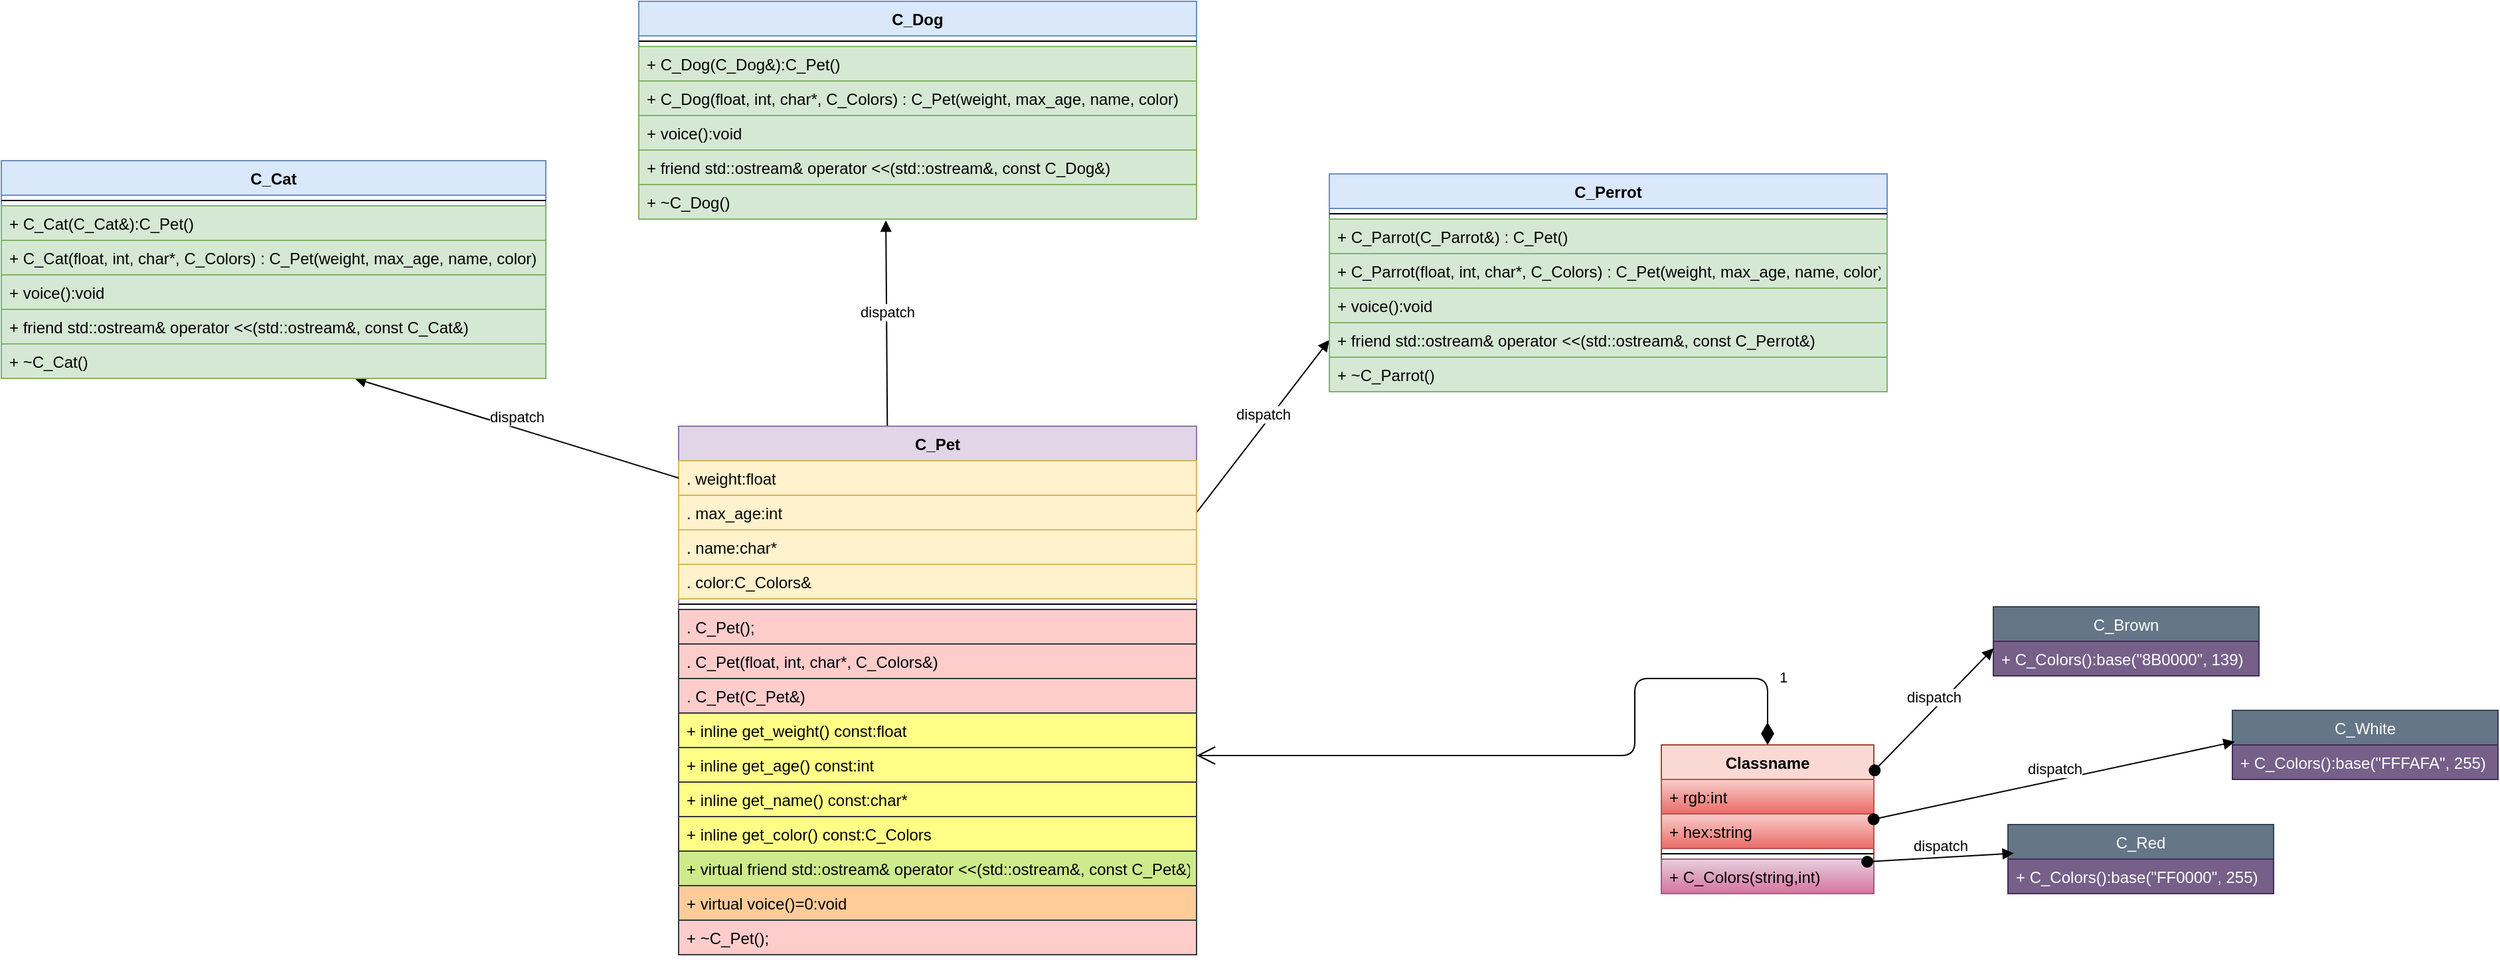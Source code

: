 <mxfile version="15.1.4" type="github">
  <diagram id="ec2Shrp_RczCJfLs7AU1" name="Page-1">
    <mxGraphModel dx="2557" dy="2081" grid="1" gridSize="10" guides="1" tooltips="1" connect="1" arrows="1" fold="1" page="1" pageScale="1" pageWidth="827" pageHeight="1169" math="0" shadow="0">
      <root>
        <mxCell id="0" />
        <mxCell id="1" parent="0" />
        <mxCell id="JkUqzGa2RxG75Cm_fqTU-22" value="dispatch" style="html=1;verticalAlign=bottom;endArrow=block;exitX=0.403;exitY=0.005;exitDx=0;exitDy=0;exitPerimeter=0;entryX=0.443;entryY=1.038;entryDx=0;entryDy=0;entryPerimeter=0;" parent="1" source="JkUqzGa2RxG75Cm_fqTU-24" target="JkUqzGa2RxG75Cm_fqTU-36" edge="1">
          <mxGeometry width="80" relative="1" as="geometry">
            <mxPoint x="317.96" y="250" as="sourcePoint" />
            <mxPoint x="390" y="99" as="targetPoint" />
          </mxGeometry>
        </mxCell>
        <mxCell id="JkUqzGa2RxG75Cm_fqTU-23" value="dispatch" style="html=1;verticalAlign=bottom;endArrow=block;exitX=1;exitY=0.5;exitDx=0;exitDy=0;entryX=0;entryY=0.5;entryDx=0;entryDy=0;" parent="1" source="JkUqzGa2RxG75Cm_fqTU-55" target="JkUqzGa2RxG75Cm_fqTU-44" edge="1">
          <mxGeometry width="80" relative="1" as="geometry">
            <mxPoint x="400.98" y="306.992" as="sourcePoint" />
            <mxPoint x="690" y="200" as="targetPoint" />
          </mxGeometry>
        </mxCell>
        <mxCell id="JkUqzGa2RxG75Cm_fqTU-24" value="C_Pet" style="swimlane;fontStyle=1;align=center;verticalAlign=top;childLayout=stackLayout;horizontal=1;startSize=26;horizontalStack=0;resizeParent=1;resizeParentMax=0;resizeLast=0;collapsible=1;marginBottom=0;fillColor=#e1d5e7;strokeColor=#9673a6;" parent="1" vertex="1">
          <mxGeometry x="240" y="250" width="390" height="398" as="geometry" />
        </mxCell>
        <mxCell id="JkUqzGa2RxG75Cm_fqTU-25" value=". weight:float" style="text;strokeColor=#d6b656;fillColor=#fff2cc;align=left;verticalAlign=top;spacingLeft=4;spacingRight=4;overflow=hidden;rotatable=0;points=[[0,0.5],[1,0.5]];portConstraint=eastwest;" parent="JkUqzGa2RxG75Cm_fqTU-24" vertex="1">
          <mxGeometry y="26" width="390" height="26" as="geometry" />
        </mxCell>
        <mxCell id="JkUqzGa2RxG75Cm_fqTU-55" value=". max_age:int" style="text;strokeColor=#d6b656;fillColor=#fff2cc;align=left;verticalAlign=top;spacingLeft=4;spacingRight=4;overflow=hidden;rotatable=0;points=[[0,0.5],[1,0.5]];portConstraint=eastwest;" parent="JkUqzGa2RxG75Cm_fqTU-24" vertex="1">
          <mxGeometry y="52" width="390" height="26" as="geometry" />
        </mxCell>
        <mxCell id="JkUqzGa2RxG75Cm_fqTU-54" value=". name:char*" style="text;strokeColor=#d6b656;fillColor=#fff2cc;align=left;verticalAlign=top;spacingLeft=4;spacingRight=4;overflow=hidden;rotatable=0;points=[[0,0.5],[1,0.5]];portConstraint=eastwest;" parent="JkUqzGa2RxG75Cm_fqTU-24" vertex="1">
          <mxGeometry y="78" width="390" height="26" as="geometry" />
        </mxCell>
        <mxCell id="JkUqzGa2RxG75Cm_fqTU-56" value=". color:C_Colors&amp;" style="text;strokeColor=#d6b656;fillColor=#fff2cc;align=left;verticalAlign=top;spacingLeft=4;spacingRight=4;overflow=hidden;rotatable=0;points=[[0,0.5],[1,0.5]];portConstraint=eastwest;" parent="JkUqzGa2RxG75Cm_fqTU-24" vertex="1">
          <mxGeometry y="104" width="390" height="26" as="geometry" />
        </mxCell>
        <mxCell id="JkUqzGa2RxG75Cm_fqTU-26" value="" style="line;strokeWidth=1;fillColor=none;align=left;verticalAlign=middle;spacingTop=-1;spacingLeft=3;spacingRight=3;rotatable=0;labelPosition=right;points=[];portConstraint=eastwest;" parent="JkUqzGa2RxG75Cm_fqTU-24" vertex="1">
          <mxGeometry y="130" width="390" height="8" as="geometry" />
        </mxCell>
        <mxCell id="JkUqzGa2RxG75Cm_fqTU-27" value=". C_Pet();" style="text;strokeColor=#36393d;fillColor=#ffcccc;align=left;verticalAlign=top;spacingLeft=4;spacingRight=4;overflow=hidden;rotatable=0;points=[[0,0.5],[1,0.5]];portConstraint=eastwest;" parent="JkUqzGa2RxG75Cm_fqTU-24" vertex="1">
          <mxGeometry y="138" width="390" height="26" as="geometry" />
        </mxCell>
        <mxCell id="JkUqzGa2RxG75Cm_fqTU-59" value=". C_Pet(float, int, char*, C_Colors&amp;)" style="text;strokeColor=#36393d;fillColor=#ffcccc;align=left;verticalAlign=top;spacingLeft=4;spacingRight=4;overflow=hidden;rotatable=0;points=[[0,0.5],[1,0.5]];portConstraint=eastwest;" parent="JkUqzGa2RxG75Cm_fqTU-24" vertex="1">
          <mxGeometry y="164" width="390" height="26" as="geometry" />
        </mxCell>
        <mxCell id="JkUqzGa2RxG75Cm_fqTU-58" value=". C_Pet(C_Pet&amp;)" style="text;strokeColor=#36393d;fillColor=#ffcccc;align=left;verticalAlign=top;spacingLeft=4;spacingRight=4;overflow=hidden;rotatable=0;points=[[0,0.5],[1,0.5]];portConstraint=eastwest;" parent="JkUqzGa2RxG75Cm_fqTU-24" vertex="1">
          <mxGeometry y="190" width="390" height="26" as="geometry" />
        </mxCell>
        <mxCell id="JkUqzGa2RxG75Cm_fqTU-57" value="+ inline get_weight() const:float" style="text;strokeColor=#36393d;fillColor=#ffff88;align=left;verticalAlign=top;spacingLeft=4;spacingRight=4;overflow=hidden;rotatable=0;points=[[0,0.5],[1,0.5]];portConstraint=eastwest;" parent="JkUqzGa2RxG75Cm_fqTU-24" vertex="1">
          <mxGeometry y="216" width="390" height="26" as="geometry" />
        </mxCell>
        <mxCell id="JkUqzGa2RxG75Cm_fqTU-60" value="+ inline get_age() const:int" style="text;strokeColor=#36393d;fillColor=#ffff88;align=left;verticalAlign=top;spacingLeft=4;spacingRight=4;overflow=hidden;rotatable=0;points=[[0,0.5],[1,0.5]];portConstraint=eastwest;" parent="JkUqzGa2RxG75Cm_fqTU-24" vertex="1">
          <mxGeometry y="242" width="390" height="26" as="geometry" />
        </mxCell>
        <mxCell id="JkUqzGa2RxG75Cm_fqTU-61" value="+ inline get_name() const:char*" style="text;strokeColor=#36393d;fillColor=#ffff88;align=left;verticalAlign=top;spacingLeft=4;spacingRight=4;overflow=hidden;rotatable=0;points=[[0,0.5],[1,0.5]];portConstraint=eastwest;" parent="JkUqzGa2RxG75Cm_fqTU-24" vertex="1">
          <mxGeometry y="268" width="390" height="26" as="geometry" />
        </mxCell>
        <mxCell id="JkUqzGa2RxG75Cm_fqTU-62" value="+ inline get_color() const:C_Colors" style="text;strokeColor=#36393d;fillColor=#ffff88;align=left;verticalAlign=top;spacingLeft=4;spacingRight=4;overflow=hidden;rotatable=0;points=[[0,0.5],[1,0.5]];portConstraint=eastwest;" parent="JkUqzGa2RxG75Cm_fqTU-24" vertex="1">
          <mxGeometry y="294" width="390" height="26" as="geometry" />
        </mxCell>
        <mxCell id="JkUqzGa2RxG75Cm_fqTU-68" value="+ virtual friend std::ostream&amp; operator &lt;&lt;(std::ostream&amp;, const C_Pet&amp;)" style="text;strokeColor=#36393d;fillColor=#cdeb8b;align=left;verticalAlign=top;spacingLeft=4;spacingRight=4;overflow=hidden;rotatable=0;points=[[0,0.5],[1,0.5]];portConstraint=eastwest;" parent="JkUqzGa2RxG75Cm_fqTU-24" vertex="1">
          <mxGeometry y="320" width="390" height="26" as="geometry" />
        </mxCell>
        <mxCell id="JkUqzGa2RxG75Cm_fqTU-63" value="+ virtual voice()=0:void" style="text;strokeColor=#36393d;fillColor=#ffcc99;align=left;verticalAlign=top;spacingLeft=4;spacingRight=4;overflow=hidden;rotatable=0;points=[[0,0.5],[1,0.5]];portConstraint=eastwest;" parent="JkUqzGa2RxG75Cm_fqTU-24" vertex="1">
          <mxGeometry y="346" width="390" height="26" as="geometry" />
        </mxCell>
        <mxCell id="JkUqzGa2RxG75Cm_fqTU-65" value="+ ~C_Pet();" style="text;strokeColor=#36393d;fillColor=#ffcccc;align=left;verticalAlign=top;spacingLeft=4;spacingRight=4;overflow=hidden;rotatable=0;points=[[0,0.5],[1,0.5]];portConstraint=eastwest;" parent="JkUqzGa2RxG75Cm_fqTU-24" vertex="1">
          <mxGeometry y="372" width="390" height="26" as="geometry" />
        </mxCell>
        <mxCell id="JkUqzGa2RxG75Cm_fqTU-28" value="dispatch" style="html=1;verticalAlign=bottom;endArrow=block;exitX=0;exitY=0.5;exitDx=0;exitDy=0;entryX=0.649;entryY=1;entryDx=0;entryDy=0;entryPerimeter=0;" parent="1" source="JkUqzGa2RxG75Cm_fqTU-25" target="JkUqzGa2RxG75Cm_fqTU-66" edge="1">
          <mxGeometry width="80" relative="1" as="geometry">
            <mxPoint x="240" y="301" as="sourcePoint" />
            <mxPoint x="22" y="240" as="targetPoint" />
          </mxGeometry>
        </mxCell>
        <mxCell id="JkUqzGa2RxG75Cm_fqTU-29" value="C_Cat" style="swimlane;fontStyle=1;align=center;verticalAlign=top;childLayout=stackLayout;horizontal=1;startSize=26;horizontalStack=0;resizeParent=1;resizeParentMax=0;resizeLast=0;collapsible=1;marginBottom=0;fillColor=#dae8fc;strokeColor=#6c8ebf;" parent="1" vertex="1">
          <mxGeometry x="-270" y="50" width="410" height="164" as="geometry" />
        </mxCell>
        <mxCell id="JkUqzGa2RxG75Cm_fqTU-31" value="" style="line;strokeWidth=1;fillColor=none;align=left;verticalAlign=middle;spacingTop=-1;spacingLeft=3;spacingRight=3;rotatable=0;labelPosition=right;points=[];portConstraint=eastwest;" parent="JkUqzGa2RxG75Cm_fqTU-29" vertex="1">
          <mxGeometry y="26" width="410" height="8" as="geometry" />
        </mxCell>
        <mxCell id="JkUqzGa2RxG75Cm_fqTU-32" value="+ C_Cat(C_Cat&amp;):C_Pet()" style="text;strokeColor=#82b366;fillColor=#d5e8d4;align=left;verticalAlign=top;spacingLeft=4;spacingRight=4;overflow=hidden;rotatable=0;points=[[0,0.5],[1,0.5]];portConstraint=eastwest;" parent="JkUqzGa2RxG75Cm_fqTU-29" vertex="1">
          <mxGeometry y="34" width="410" height="26" as="geometry" />
        </mxCell>
        <mxCell id="JkUqzGa2RxG75Cm_fqTU-52" value="+ C_Cat(float, int, char*, C_Colors) : C_Pet(weight, max_age, name, color)" style="text;strokeColor=#82b366;fillColor=#d5e8d4;align=left;verticalAlign=top;spacingLeft=4;spacingRight=4;overflow=hidden;rotatable=0;points=[[0,0.5],[1,0.5]];portConstraint=eastwest;" parent="JkUqzGa2RxG75Cm_fqTU-29" vertex="1">
          <mxGeometry y="60" width="410" height="26" as="geometry" />
        </mxCell>
        <mxCell id="JkUqzGa2RxG75Cm_fqTU-51" value="+ voice():void" style="text;strokeColor=#82b366;fillColor=#d5e8d4;align=left;verticalAlign=top;spacingLeft=4;spacingRight=4;overflow=hidden;rotatable=0;points=[[0,0.5],[1,0.5]];portConstraint=eastwest;" parent="JkUqzGa2RxG75Cm_fqTU-29" vertex="1">
          <mxGeometry y="86" width="410" height="26" as="geometry" />
        </mxCell>
        <mxCell id="JkUqzGa2RxG75Cm_fqTU-50" value="+ friend std::ostream&amp; operator &lt;&lt;(std::ostream&amp;, const C_Cat&amp;)" style="text;strokeColor=#82b366;fillColor=#d5e8d4;align=left;verticalAlign=top;spacingLeft=4;spacingRight=4;overflow=hidden;rotatable=0;points=[[0,0.5],[1,0.5]];portConstraint=eastwest;" parent="JkUqzGa2RxG75Cm_fqTU-29" vertex="1">
          <mxGeometry y="112" width="410" height="26" as="geometry" />
        </mxCell>
        <mxCell id="JkUqzGa2RxG75Cm_fqTU-66" value="+ ~C_Cat()" style="text;strokeColor=#82b366;fillColor=#d5e8d4;align=left;verticalAlign=top;spacingLeft=4;spacingRight=4;overflow=hidden;rotatable=0;points=[[0,0.5],[1,0.5]];portConstraint=eastwest;" parent="JkUqzGa2RxG75Cm_fqTU-29" vertex="1">
          <mxGeometry y="138" width="410" height="26" as="geometry" />
        </mxCell>
        <mxCell id="JkUqzGa2RxG75Cm_fqTU-33" value="C_Dog" style="swimlane;fontStyle=1;align=center;verticalAlign=top;childLayout=stackLayout;horizontal=1;startSize=26;horizontalStack=0;resizeParent=1;resizeParentMax=0;resizeLast=0;collapsible=1;marginBottom=0;fillColor=#dae8fc;strokeColor=#6c8ebf;" parent="1" vertex="1">
          <mxGeometry x="210" y="-70" width="420" height="164" as="geometry" />
        </mxCell>
        <mxCell id="JkUqzGa2RxG75Cm_fqTU-35" value="" style="line;strokeWidth=1;fillColor=none;align=left;verticalAlign=middle;spacingTop=-1;spacingLeft=3;spacingRight=3;rotatable=0;labelPosition=right;points=[];portConstraint=eastwest;" parent="JkUqzGa2RxG75Cm_fqTU-33" vertex="1">
          <mxGeometry y="26" width="420" height="8" as="geometry" />
        </mxCell>
        <mxCell id="JkUqzGa2RxG75Cm_fqTU-47" value="+ C_Dog(C_Dog&amp;):C_Pet()" style="text;strokeColor=#82b366;fillColor=#d5e8d4;align=left;verticalAlign=top;spacingLeft=4;spacingRight=4;overflow=hidden;rotatable=0;points=[[0,0.5],[1,0.5]];portConstraint=eastwest;" parent="JkUqzGa2RxG75Cm_fqTU-33" vertex="1">
          <mxGeometry y="34" width="420" height="26" as="geometry" />
        </mxCell>
        <mxCell id="JkUqzGa2RxG75Cm_fqTU-45" value="+ C_Dog(float, int, char*, C_Colors) : C_Pet(weight, max_age, name, color)" style="text;strokeColor=#82b366;fillColor=#d5e8d4;align=left;verticalAlign=top;spacingLeft=4;spacingRight=4;overflow=hidden;rotatable=0;points=[[0,0.5],[1,0.5]];portConstraint=eastwest;" parent="JkUqzGa2RxG75Cm_fqTU-33" vertex="1">
          <mxGeometry y="60" width="420" height="26" as="geometry" />
        </mxCell>
        <mxCell id="JkUqzGa2RxG75Cm_fqTU-46" value="+ voice():void" style="text;strokeColor=#82b366;fillColor=#d5e8d4;align=left;verticalAlign=top;spacingLeft=4;spacingRight=4;overflow=hidden;rotatable=0;points=[[0,0.5],[1,0.5]];portConstraint=eastwest;" parent="JkUqzGa2RxG75Cm_fqTU-33" vertex="1">
          <mxGeometry y="86" width="420" height="26" as="geometry" />
        </mxCell>
        <mxCell id="JkUqzGa2RxG75Cm_fqTU-48" value="+ friend std::ostream&amp; operator &lt;&lt;(std::ostream&amp;, const C_Dog&amp;)" style="text;strokeColor=#82b366;fillColor=#d5e8d4;align=left;verticalAlign=top;spacingLeft=4;spacingRight=4;overflow=hidden;rotatable=0;points=[[0,0.5],[1,0.5]];portConstraint=eastwest;" parent="JkUqzGa2RxG75Cm_fqTU-33" vertex="1">
          <mxGeometry y="112" width="420" height="26" as="geometry" />
        </mxCell>
        <mxCell id="JkUqzGa2RxG75Cm_fqTU-36" value="+ ~C_Dog()" style="text;strokeColor=#82b366;fillColor=#d5e8d4;align=left;verticalAlign=top;spacingLeft=4;spacingRight=4;overflow=hidden;rotatable=0;points=[[0,0.5],[1,0.5]];portConstraint=eastwest;" parent="JkUqzGa2RxG75Cm_fqTU-33" vertex="1">
          <mxGeometry y="138" width="420" height="26" as="geometry" />
        </mxCell>
        <mxCell id="JkUqzGa2RxG75Cm_fqTU-37" value="C_Perrot" style="swimlane;fontStyle=1;align=center;verticalAlign=top;childLayout=stackLayout;horizontal=1;startSize=26;horizontalStack=0;resizeParent=1;resizeParentMax=0;resizeLast=0;collapsible=1;marginBottom=0;fillColor=#dae8fc;strokeColor=#6c8ebf;" parent="1" vertex="1">
          <mxGeometry x="730" y="60" width="420" height="164" as="geometry" />
        </mxCell>
        <mxCell id="JkUqzGa2RxG75Cm_fqTU-39" value="" style="line;strokeWidth=1;fillColor=none;align=left;verticalAlign=middle;spacingTop=-1;spacingLeft=3;spacingRight=3;rotatable=0;labelPosition=right;points=[];portConstraint=eastwest;" parent="JkUqzGa2RxG75Cm_fqTU-37" vertex="1">
          <mxGeometry y="26" width="420" height="8" as="geometry" />
        </mxCell>
        <mxCell id="JkUqzGa2RxG75Cm_fqTU-40" value="+ C_Parrot(C_Parrot&amp;) : C_Pet()" style="text;strokeColor=#82b366;fillColor=#d5e8d4;align=left;verticalAlign=top;spacingLeft=4;spacingRight=4;overflow=hidden;rotatable=0;points=[[0,0.5],[1,0.5]];portConstraint=eastwest;" parent="JkUqzGa2RxG75Cm_fqTU-37" vertex="1">
          <mxGeometry y="34" width="420" height="26" as="geometry" />
        </mxCell>
        <mxCell id="JkUqzGa2RxG75Cm_fqTU-41" value="+ C_Parrot(float, int, char*, C_Colors) : C_Pet(weight, max_age, name, color)" style="text;strokeColor=#82b366;fillColor=#d5e8d4;align=left;verticalAlign=top;spacingLeft=4;spacingRight=4;overflow=hidden;rotatable=0;points=[[0,0.5],[1,0.5]];portConstraint=eastwest;" parent="JkUqzGa2RxG75Cm_fqTU-37" vertex="1">
          <mxGeometry y="60" width="420" height="26" as="geometry" />
        </mxCell>
        <mxCell id="JkUqzGa2RxG75Cm_fqTU-42" value="+ voice():void" style="text;strokeColor=#82b366;fillColor=#d5e8d4;align=left;verticalAlign=top;spacingLeft=4;spacingRight=4;overflow=hidden;rotatable=0;points=[[0,0.5],[1,0.5]];portConstraint=eastwest;" parent="JkUqzGa2RxG75Cm_fqTU-37" vertex="1">
          <mxGeometry y="86" width="420" height="26" as="geometry" />
        </mxCell>
        <mxCell id="JkUqzGa2RxG75Cm_fqTU-44" value="+ friend std::ostream&amp; operator &lt;&lt;(std::ostream&amp;, const C_Perrot&amp;)" style="text;strokeColor=#82b366;fillColor=#d5e8d4;align=left;verticalAlign=top;spacingLeft=4;spacingRight=4;overflow=hidden;rotatable=0;points=[[0,0.5],[1,0.5]];portConstraint=eastwest;" parent="JkUqzGa2RxG75Cm_fqTU-37" vertex="1">
          <mxGeometry y="112" width="420" height="26" as="geometry" />
        </mxCell>
        <mxCell id="JkUqzGa2RxG75Cm_fqTU-43" value="+ ~C_Parrot()" style="text;strokeColor=#82b366;fillColor=#d5e8d4;align=left;verticalAlign=top;spacingLeft=4;spacingRight=4;overflow=hidden;rotatable=0;points=[[0,0.5],[1,0.5]];portConstraint=eastwest;" parent="JkUqzGa2RxG75Cm_fqTU-37" vertex="1">
          <mxGeometry y="138" width="420" height="26" as="geometry" />
        </mxCell>
        <mxCell id="JkUqzGa2RxG75Cm_fqTU-82" value="1" style="endArrow=open;html=1;endSize=12;startArrow=diamondThin;startSize=14;startFill=1;edgeStyle=orthogonalEdgeStyle;align=left;verticalAlign=bottom;entryX=1;entryY=0.231;entryDx=0;entryDy=0;entryPerimeter=0;exitX=0.5;exitY=0;exitDx=0;exitDy=0;" parent="1" target="JkUqzGa2RxG75Cm_fqTU-60" edge="1">
          <mxGeometry x="-0.844" y="-7" relative="1" as="geometry">
            <mxPoint x="1060" y="490" as="sourcePoint" />
            <mxPoint x="520" y="510" as="targetPoint" />
            <Array as="points">
              <mxPoint x="1060" y="440" />
              <mxPoint x="960" y="440" />
              <mxPoint x="960" y="498" />
            </Array>
            <mxPoint as="offset" />
          </mxGeometry>
        </mxCell>
        <mxCell id="JkUqzGa2RxG75Cm_fqTU-103" value="C_Red" style="swimlane;fontStyle=0;childLayout=stackLayout;horizontal=1;startSize=26;fillColor=#647687;horizontalStack=0;resizeParent=1;resizeParentMax=0;resizeLast=0;collapsible=1;marginBottom=0;strokeColor=#314354;fontColor=#ffffff;" parent="1" vertex="1">
          <mxGeometry x="1241" y="550" width="200" height="52" as="geometry" />
        </mxCell>
        <mxCell id="JkUqzGa2RxG75Cm_fqTU-104" value="+ C_Colors():base(&quot;FF0000&quot;, 255)" style="text;strokeColor=#432D57;fillColor=#76608a;align=left;verticalAlign=top;spacingLeft=4;spacingRight=4;overflow=hidden;rotatable=0;points=[[0,0.5],[1,0.5]];portConstraint=eastwest;fontColor=#ffffff;" parent="JkUqzGa2RxG75Cm_fqTU-103" vertex="1">
          <mxGeometry y="26" width="200" height="26" as="geometry" />
        </mxCell>
        <mxCell id="JkUqzGa2RxG75Cm_fqTU-107" value="C_White" style="swimlane;fontStyle=0;childLayout=stackLayout;horizontal=1;startSize=26;fillColor=#647687;horizontalStack=0;resizeParent=1;resizeParentMax=0;resizeLast=0;collapsible=1;marginBottom=0;strokeColor=#314354;fontColor=#ffffff;" parent="1" vertex="1">
          <mxGeometry x="1410" y="464" width="200" height="52" as="geometry" />
        </mxCell>
        <mxCell id="JkUqzGa2RxG75Cm_fqTU-108" value="+ C_Colors():base(&quot;FFFAFA&quot;, 255)" style="text;strokeColor=#432D57;fillColor=#76608a;align=left;verticalAlign=top;spacingLeft=4;spacingRight=4;overflow=hidden;rotatable=0;points=[[0,0.5],[1,0.5]];portConstraint=eastwest;fontColor=#ffffff;" parent="JkUqzGa2RxG75Cm_fqTU-107" vertex="1">
          <mxGeometry y="26" width="200" height="26" as="geometry" />
        </mxCell>
        <mxCell id="JkUqzGa2RxG75Cm_fqTU-111" value="C_Brown" style="swimlane;fontStyle=0;childLayout=stackLayout;horizontal=1;startSize=26;fillColor=#647687;horizontalStack=0;resizeParent=1;resizeParentMax=0;resizeLast=0;collapsible=1;marginBottom=0;strokeColor=#314354;fontColor=#ffffff;" parent="1" vertex="1">
          <mxGeometry x="1230" y="386" width="200" height="52" as="geometry" />
        </mxCell>
        <mxCell id="JkUqzGa2RxG75Cm_fqTU-112" value="+ C_Colors():base(&quot;8B0000&quot;, 139)" style="text;strokeColor=#432D57;fillColor=#76608a;align=left;verticalAlign=top;spacingLeft=4;spacingRight=4;overflow=hidden;rotatable=0;points=[[0,0.5],[1,0.5]];portConstraint=eastwest;fontColor=#ffffff;" parent="JkUqzGa2RxG75Cm_fqTU-111" vertex="1">
          <mxGeometry y="26" width="200" height="26" as="geometry" />
        </mxCell>
        <mxCell id="JkUqzGa2RxG75Cm_fqTU-116" value="Classname" style="swimlane;fontStyle=1;align=center;verticalAlign=top;childLayout=stackLayout;horizontal=1;startSize=26;horizontalStack=0;resizeParent=1;resizeParentMax=0;resizeLast=0;collapsible=1;marginBottom=0;fillColor=#fad9d5;strokeColor=#ae4132;" parent="1" vertex="1">
          <mxGeometry x="980" y="490" width="160" height="112" as="geometry" />
        </mxCell>
        <mxCell id="JkUqzGa2RxG75Cm_fqTU-117" value="+ rgb:int" style="text;strokeColor=#b85450;fillColor=#f8cecc;align=left;verticalAlign=top;spacingLeft=4;spacingRight=4;overflow=hidden;rotatable=0;points=[[0,0.5],[1,0.5]];portConstraint=eastwest;gradientColor=#ea6b66;" parent="JkUqzGa2RxG75Cm_fqTU-116" vertex="1">
          <mxGeometry y="26" width="160" height="26" as="geometry" />
        </mxCell>
        <mxCell id="JkUqzGa2RxG75Cm_fqTU-120" value="+ hex:string" style="text;strokeColor=#b85450;fillColor=#f8cecc;align=left;verticalAlign=top;spacingLeft=4;spacingRight=4;overflow=hidden;rotatable=0;points=[[0,0.5],[1,0.5]];portConstraint=eastwest;gradientColor=#ea6b66;" parent="JkUqzGa2RxG75Cm_fqTU-116" vertex="1">
          <mxGeometry y="52" width="160" height="26" as="geometry" />
        </mxCell>
        <mxCell id="JkUqzGa2RxG75Cm_fqTU-118" value="" style="line;strokeWidth=1;fillColor=none;align=left;verticalAlign=middle;spacingTop=-1;spacingLeft=3;spacingRight=3;rotatable=0;labelPosition=right;points=[];portConstraint=eastwest;" parent="JkUqzGa2RxG75Cm_fqTU-116" vertex="1">
          <mxGeometry y="78" width="160" height="8" as="geometry" />
        </mxCell>
        <mxCell id="JkUqzGa2RxG75Cm_fqTU-119" value="+ C_Colors(string,int)" style="text;strokeColor=#996185;fillColor=#e6d0de;align=left;verticalAlign=top;spacingLeft=4;spacingRight=4;overflow=hidden;rotatable=0;points=[[0,0.5],[1,0.5]];portConstraint=eastwest;gradientColor=#d5739d;" parent="JkUqzGa2RxG75Cm_fqTU-116" vertex="1">
          <mxGeometry y="86" width="160" height="26" as="geometry" />
        </mxCell>
        <mxCell id="Szi2J6WZiEHDQ9XV73rs-1" value="dispatch" style="html=1;verticalAlign=bottom;startArrow=oval;startFill=1;endArrow=block;startSize=8;entryX=0.001;entryY=0.2;entryDx=0;entryDy=0;entryPerimeter=0;exitX=1.004;exitY=0.171;exitDx=0;exitDy=0;exitPerimeter=0;" edge="1" parent="1" source="JkUqzGa2RxG75Cm_fqTU-116" target="JkUqzGa2RxG75Cm_fqTU-112">
          <mxGeometry width="60" relative="1" as="geometry">
            <mxPoint x="1090" y="500" as="sourcePoint" />
            <mxPoint x="1190" y="460" as="targetPoint" />
          </mxGeometry>
        </mxCell>
        <mxCell id="Szi2J6WZiEHDQ9XV73rs-3" value="dispatch" style="html=1;verticalAlign=bottom;startArrow=oval;startFill=1;endArrow=block;startSize=8;entryX=0.022;entryY=-0.169;entryDx=0;entryDy=0;entryPerimeter=0;exitX=0.969;exitY=0.077;exitDx=0;exitDy=0;exitPerimeter=0;" edge="1" parent="1" source="JkUqzGa2RxG75Cm_fqTU-119" target="JkUqzGa2RxG75Cm_fqTU-104">
          <mxGeometry width="60" relative="1" as="geometry">
            <mxPoint x="1090" y="500" as="sourcePoint" />
            <mxPoint x="1150" y="500" as="targetPoint" />
          </mxGeometry>
        </mxCell>
        <mxCell id="Szi2J6WZiEHDQ9XV73rs-4" value="dispatch" style="html=1;verticalAlign=bottom;startArrow=oval;startFill=1;endArrow=block;startSize=8;entryX=0.009;entryY=-0.092;entryDx=0;entryDy=0;entryPerimeter=0;exitX=0.999;exitY=0.154;exitDx=0;exitDy=0;exitPerimeter=0;" edge="1" parent="1" source="JkUqzGa2RxG75Cm_fqTU-120" target="JkUqzGa2RxG75Cm_fqTU-108">
          <mxGeometry width="60" relative="1" as="geometry">
            <mxPoint x="1090" y="500" as="sourcePoint" />
            <mxPoint x="1150" y="500" as="targetPoint" />
          </mxGeometry>
        </mxCell>
      </root>
    </mxGraphModel>
  </diagram>
</mxfile>
